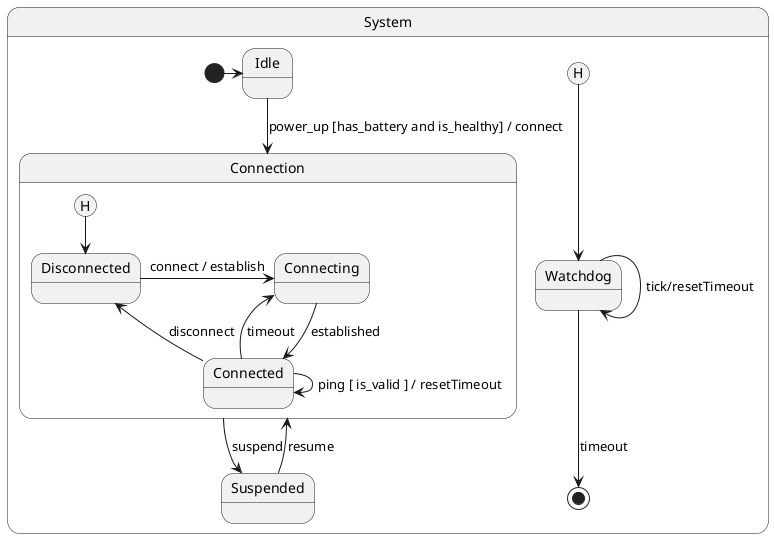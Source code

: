 @startuml

State System {
  state Connection {
    [H] --> Disconnected
    Disconnected -> Connecting: connect / establish
    Connecting --> Connected: established
    Connected --> Connected: ping [ is_valid ] / resetTimeout
    Connected --> Connecting: timeout
    Connected --> Disconnected: disconnect
  }

  [*] -> Idle
  Idle --> Connection: power_up [has_battery and is_healthy] / connect
  Connection --> Suspended: suspend
  Suspended --> Connection: resume

  [H] --> Watchdog
  Watchdog -> Watchdog: tick/resetTimeout
  Watchdog --> [*]: timeout
}

@enduml


